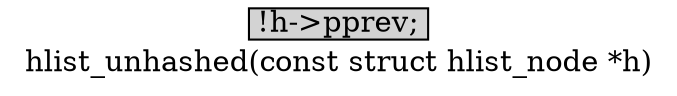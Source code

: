 digraph hlist_unhashed{
		// the hlist_node hasn't insert in the hash table
label="hlist_unhashed(const struct hlist_node *h)";
        ratio=filled;
        
		node[style=filled, shape = box, margin="0.05,0.005",height="0.1",width="0.1"];

		h_pprev[label="!h->pprev;"];

		
}
